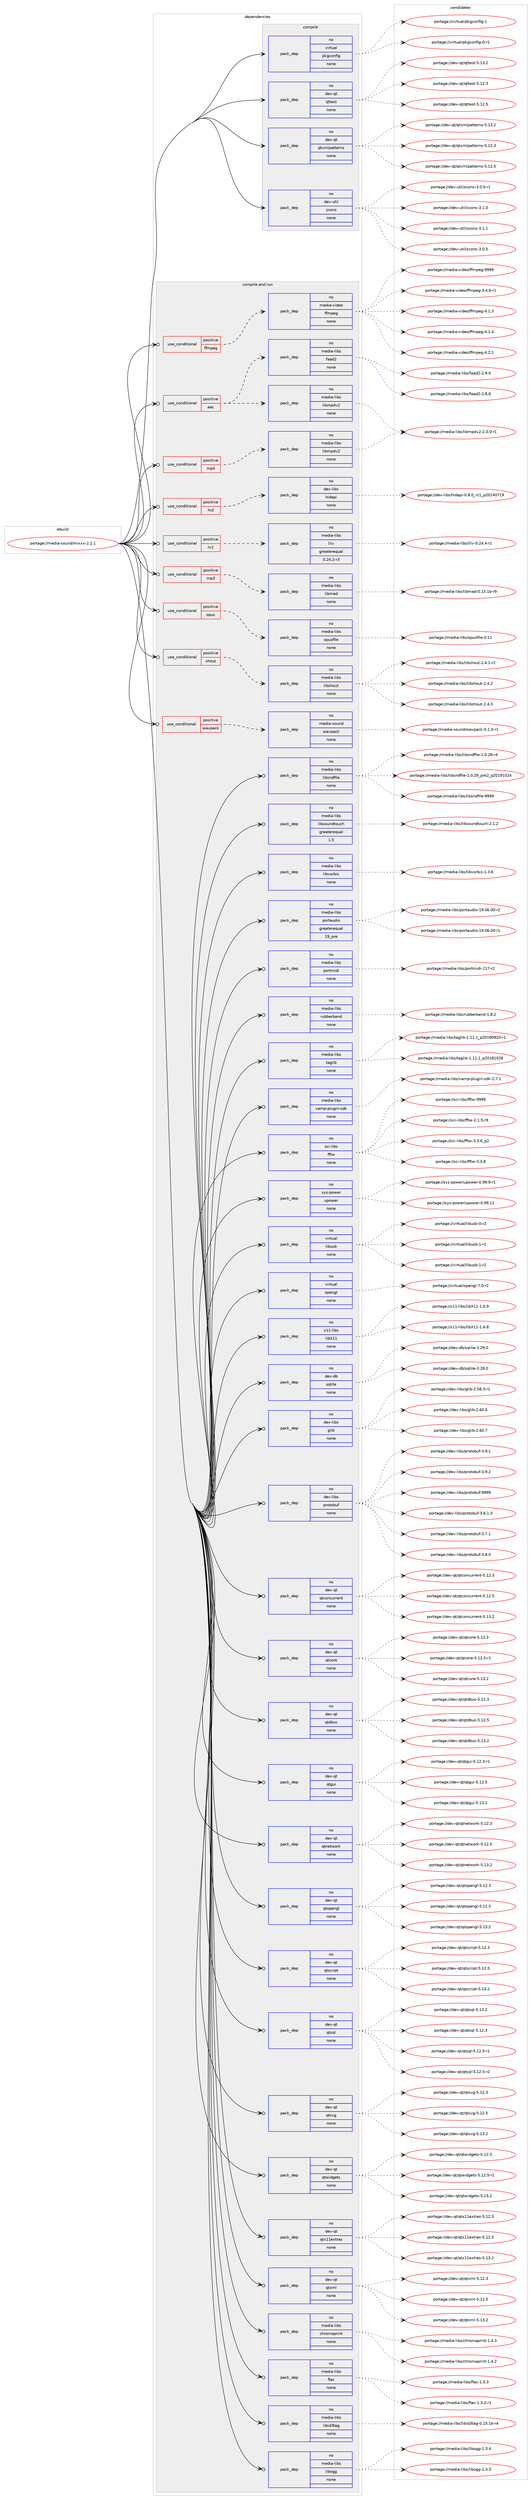 digraph prolog {

# *************
# Graph options
# *************

newrank=true;
concentrate=true;
compound=true;
graph [rankdir=LR,fontname=Helvetica,fontsize=10,ranksep=1.5];#, ranksep=2.5, nodesep=0.2];
edge  [arrowhead=vee];
node  [fontname=Helvetica,fontsize=10];

# **********
# The ebuild
# **********

subgraph cluster_leftcol {
color=gray;
rank=same;
label=<<i>ebuild</i>>;
id [label="portage://media-sound/mixxx-2.2.1", color=red, width=4, href="../media-sound/mixxx-2.2.1.svg"];
}

# ****************
# The dependencies
# ****************

subgraph cluster_midcol {
color=gray;
label=<<i>dependencies</i>>;
subgraph cluster_compile {
fillcolor="#eeeeee";
style=filled;
label=<<i>compile</i>>;
subgraph pack245008 {
dependency333236 [label=<<TABLE BORDER="0" CELLBORDER="1" CELLSPACING="0" CELLPADDING="4" WIDTH="220"><TR><TD ROWSPAN="6" CELLPADDING="30">pack_dep</TD></TR><TR><TD WIDTH="110">no</TD></TR><TR><TD>dev-qt</TD></TR><TR><TD>qttest</TD></TR><TR><TD>none</TD></TR><TR><TD></TD></TR></TABLE>>, shape=none, color=blue];
}
id:e -> dependency333236:w [weight=20,style="solid",arrowhead="vee"];
subgraph pack245009 {
dependency333237 [label=<<TABLE BORDER="0" CELLBORDER="1" CELLSPACING="0" CELLPADDING="4" WIDTH="220"><TR><TD ROWSPAN="6" CELLPADDING="30">pack_dep</TD></TR><TR><TD WIDTH="110">no</TD></TR><TR><TD>dev-qt</TD></TR><TR><TD>qtxmlpatterns</TD></TR><TR><TD>none</TD></TR><TR><TD></TD></TR></TABLE>>, shape=none, color=blue];
}
id:e -> dependency333237:w [weight=20,style="solid",arrowhead="vee"];
subgraph pack245010 {
dependency333238 [label=<<TABLE BORDER="0" CELLBORDER="1" CELLSPACING="0" CELLPADDING="4" WIDTH="220"><TR><TD ROWSPAN="6" CELLPADDING="30">pack_dep</TD></TR><TR><TD WIDTH="110">no</TD></TR><TR><TD>dev-util</TD></TR><TR><TD>scons</TD></TR><TR><TD>none</TD></TR><TR><TD></TD></TR></TABLE>>, shape=none, color=blue];
}
id:e -> dependency333238:w [weight=20,style="solid",arrowhead="vee"];
subgraph pack245011 {
dependency333239 [label=<<TABLE BORDER="0" CELLBORDER="1" CELLSPACING="0" CELLPADDING="4" WIDTH="220"><TR><TD ROWSPAN="6" CELLPADDING="30">pack_dep</TD></TR><TR><TD WIDTH="110">no</TD></TR><TR><TD>virtual</TD></TR><TR><TD>pkgconfig</TD></TR><TR><TD>none</TD></TR><TR><TD></TD></TR></TABLE>>, shape=none, color=blue];
}
id:e -> dependency333239:w [weight=20,style="solid",arrowhead="vee"];
}
subgraph cluster_compileandrun {
fillcolor="#eeeeee";
style=filled;
label=<<i>compile and run</i>>;
subgraph cond82753 {
dependency333240 [label=<<TABLE BORDER="0" CELLBORDER="1" CELLSPACING="0" CELLPADDING="4"><TR><TD ROWSPAN="3" CELLPADDING="10">use_conditional</TD></TR><TR><TD>positive</TD></TR><TR><TD>aac</TD></TR></TABLE>>, shape=none, color=red];
subgraph pack245012 {
dependency333241 [label=<<TABLE BORDER="0" CELLBORDER="1" CELLSPACING="0" CELLPADDING="4" WIDTH="220"><TR><TD ROWSPAN="6" CELLPADDING="30">pack_dep</TD></TR><TR><TD WIDTH="110">no</TD></TR><TR><TD>media-libs</TD></TR><TR><TD>faad2</TD></TR><TR><TD>none</TD></TR><TR><TD></TD></TR></TABLE>>, shape=none, color=blue];
}
dependency333240:e -> dependency333241:w [weight=20,style="dashed",arrowhead="vee"];
subgraph pack245013 {
dependency333242 [label=<<TABLE BORDER="0" CELLBORDER="1" CELLSPACING="0" CELLPADDING="4" WIDTH="220"><TR><TD ROWSPAN="6" CELLPADDING="30">pack_dep</TD></TR><TR><TD WIDTH="110">no</TD></TR><TR><TD>media-libs</TD></TR><TR><TD>libmp4v2</TD></TR><TR><TD>none</TD></TR><TR><TD></TD></TR></TABLE>>, shape=none, color=blue];
}
dependency333240:e -> dependency333242:w [weight=20,style="dashed",arrowhead="vee"];
}
id:e -> dependency333240:w [weight=20,style="solid",arrowhead="odotvee"];
subgraph cond82754 {
dependency333243 [label=<<TABLE BORDER="0" CELLBORDER="1" CELLSPACING="0" CELLPADDING="4"><TR><TD ROWSPAN="3" CELLPADDING="10">use_conditional</TD></TR><TR><TD>positive</TD></TR><TR><TD>ffmpeg</TD></TR></TABLE>>, shape=none, color=red];
subgraph pack245014 {
dependency333244 [label=<<TABLE BORDER="0" CELLBORDER="1" CELLSPACING="0" CELLPADDING="4" WIDTH="220"><TR><TD ROWSPAN="6" CELLPADDING="30">pack_dep</TD></TR><TR><TD WIDTH="110">no</TD></TR><TR><TD>media-video</TD></TR><TR><TD>ffmpeg</TD></TR><TR><TD>none</TD></TR><TR><TD></TD></TR></TABLE>>, shape=none, color=blue];
}
dependency333243:e -> dependency333244:w [weight=20,style="dashed",arrowhead="vee"];
}
id:e -> dependency333243:w [weight=20,style="solid",arrowhead="odotvee"];
subgraph cond82755 {
dependency333245 [label=<<TABLE BORDER="0" CELLBORDER="1" CELLSPACING="0" CELLPADDING="4"><TR><TD ROWSPAN="3" CELLPADDING="10">use_conditional</TD></TR><TR><TD>positive</TD></TR><TR><TD>hid</TD></TR></TABLE>>, shape=none, color=red];
subgraph pack245015 {
dependency333246 [label=<<TABLE BORDER="0" CELLBORDER="1" CELLSPACING="0" CELLPADDING="4" WIDTH="220"><TR><TD ROWSPAN="6" CELLPADDING="30">pack_dep</TD></TR><TR><TD WIDTH="110">no</TD></TR><TR><TD>dev-libs</TD></TR><TR><TD>hidapi</TD></TR><TR><TD>none</TD></TR><TR><TD></TD></TR></TABLE>>, shape=none, color=blue];
}
dependency333245:e -> dependency333246:w [weight=20,style="dashed",arrowhead="vee"];
}
id:e -> dependency333245:w [weight=20,style="solid",arrowhead="odotvee"];
subgraph cond82756 {
dependency333247 [label=<<TABLE BORDER="0" CELLBORDER="1" CELLSPACING="0" CELLPADDING="4"><TR><TD ROWSPAN="3" CELLPADDING="10">use_conditional</TD></TR><TR><TD>positive</TD></TR><TR><TD>lv2</TD></TR></TABLE>>, shape=none, color=red];
subgraph pack245016 {
dependency333248 [label=<<TABLE BORDER="0" CELLBORDER="1" CELLSPACING="0" CELLPADDING="4" WIDTH="220"><TR><TD ROWSPAN="6" CELLPADDING="30">pack_dep</TD></TR><TR><TD WIDTH="110">no</TD></TR><TR><TD>media-libs</TD></TR><TR><TD>lilv</TD></TR><TR><TD>greaterequal</TD></TR><TR><TD>0.24.2-r3</TD></TR></TABLE>>, shape=none, color=blue];
}
dependency333247:e -> dependency333248:w [weight=20,style="dashed",arrowhead="vee"];
}
id:e -> dependency333247:w [weight=20,style="solid",arrowhead="odotvee"];
subgraph cond82757 {
dependency333249 [label=<<TABLE BORDER="0" CELLBORDER="1" CELLSPACING="0" CELLPADDING="4"><TR><TD ROWSPAN="3" CELLPADDING="10">use_conditional</TD></TR><TR><TD>positive</TD></TR><TR><TD>mp3</TD></TR></TABLE>>, shape=none, color=red];
subgraph pack245017 {
dependency333250 [label=<<TABLE BORDER="0" CELLBORDER="1" CELLSPACING="0" CELLPADDING="4" WIDTH="220"><TR><TD ROWSPAN="6" CELLPADDING="30">pack_dep</TD></TR><TR><TD WIDTH="110">no</TD></TR><TR><TD>media-libs</TD></TR><TR><TD>libmad</TD></TR><TR><TD>none</TD></TR><TR><TD></TD></TR></TABLE>>, shape=none, color=blue];
}
dependency333249:e -> dependency333250:w [weight=20,style="dashed",arrowhead="vee"];
}
id:e -> dependency333249:w [weight=20,style="solid",arrowhead="odotvee"];
subgraph cond82758 {
dependency333251 [label=<<TABLE BORDER="0" CELLBORDER="1" CELLSPACING="0" CELLPADDING="4"><TR><TD ROWSPAN="3" CELLPADDING="10">use_conditional</TD></TR><TR><TD>positive</TD></TR><TR><TD>mp4</TD></TR></TABLE>>, shape=none, color=red];
subgraph pack245018 {
dependency333252 [label=<<TABLE BORDER="0" CELLBORDER="1" CELLSPACING="0" CELLPADDING="4" WIDTH="220"><TR><TD ROWSPAN="6" CELLPADDING="30">pack_dep</TD></TR><TR><TD WIDTH="110">no</TD></TR><TR><TD>media-libs</TD></TR><TR><TD>libmp4v2</TD></TR><TR><TD>none</TD></TR><TR><TD></TD></TR></TABLE>>, shape=none, color=blue];
}
dependency333251:e -> dependency333252:w [weight=20,style="dashed",arrowhead="vee"];
}
id:e -> dependency333251:w [weight=20,style="solid",arrowhead="odotvee"];
subgraph cond82759 {
dependency333253 [label=<<TABLE BORDER="0" CELLBORDER="1" CELLSPACING="0" CELLPADDING="4"><TR><TD ROWSPAN="3" CELLPADDING="10">use_conditional</TD></TR><TR><TD>positive</TD></TR><TR><TD>opus</TD></TR></TABLE>>, shape=none, color=red];
subgraph pack245019 {
dependency333254 [label=<<TABLE BORDER="0" CELLBORDER="1" CELLSPACING="0" CELLPADDING="4" WIDTH="220"><TR><TD ROWSPAN="6" CELLPADDING="30">pack_dep</TD></TR><TR><TD WIDTH="110">no</TD></TR><TR><TD>media-libs</TD></TR><TR><TD>opusfile</TD></TR><TR><TD>none</TD></TR><TR><TD></TD></TR></TABLE>>, shape=none, color=blue];
}
dependency333253:e -> dependency333254:w [weight=20,style="dashed",arrowhead="vee"];
}
id:e -> dependency333253:w [weight=20,style="solid",arrowhead="odotvee"];
subgraph cond82760 {
dependency333255 [label=<<TABLE BORDER="0" CELLBORDER="1" CELLSPACING="0" CELLPADDING="4"><TR><TD ROWSPAN="3" CELLPADDING="10">use_conditional</TD></TR><TR><TD>positive</TD></TR><TR><TD>shout</TD></TR></TABLE>>, shape=none, color=red];
subgraph pack245020 {
dependency333256 [label=<<TABLE BORDER="0" CELLBORDER="1" CELLSPACING="0" CELLPADDING="4" WIDTH="220"><TR><TD ROWSPAN="6" CELLPADDING="30">pack_dep</TD></TR><TR><TD WIDTH="110">no</TD></TR><TR><TD>media-libs</TD></TR><TR><TD>libshout</TD></TR><TR><TD>none</TD></TR><TR><TD></TD></TR></TABLE>>, shape=none, color=blue];
}
dependency333255:e -> dependency333256:w [weight=20,style="dashed",arrowhead="vee"];
}
id:e -> dependency333255:w [weight=20,style="solid",arrowhead="odotvee"];
subgraph cond82761 {
dependency333257 [label=<<TABLE BORDER="0" CELLBORDER="1" CELLSPACING="0" CELLPADDING="4"><TR><TD ROWSPAN="3" CELLPADDING="10">use_conditional</TD></TR><TR><TD>positive</TD></TR><TR><TD>wavpack</TD></TR></TABLE>>, shape=none, color=red];
subgraph pack245021 {
dependency333258 [label=<<TABLE BORDER="0" CELLBORDER="1" CELLSPACING="0" CELLPADDING="4" WIDTH="220"><TR><TD ROWSPAN="6" CELLPADDING="30">pack_dep</TD></TR><TR><TD WIDTH="110">no</TD></TR><TR><TD>media-sound</TD></TR><TR><TD>wavpack</TD></TR><TR><TD>none</TD></TR><TR><TD></TD></TR></TABLE>>, shape=none, color=blue];
}
dependency333257:e -> dependency333258:w [weight=20,style="dashed",arrowhead="vee"];
}
id:e -> dependency333257:w [weight=20,style="solid",arrowhead="odotvee"];
subgraph pack245022 {
dependency333259 [label=<<TABLE BORDER="0" CELLBORDER="1" CELLSPACING="0" CELLPADDING="4" WIDTH="220"><TR><TD ROWSPAN="6" CELLPADDING="30">pack_dep</TD></TR><TR><TD WIDTH="110">no</TD></TR><TR><TD>dev-db</TD></TR><TR><TD>sqlite</TD></TR><TR><TD>none</TD></TR><TR><TD></TD></TR></TABLE>>, shape=none, color=blue];
}
id:e -> dependency333259:w [weight=20,style="solid",arrowhead="odotvee"];
subgraph pack245023 {
dependency333260 [label=<<TABLE BORDER="0" CELLBORDER="1" CELLSPACING="0" CELLPADDING="4" WIDTH="220"><TR><TD ROWSPAN="6" CELLPADDING="30">pack_dep</TD></TR><TR><TD WIDTH="110">no</TD></TR><TR><TD>dev-libs</TD></TR><TR><TD>glib</TD></TR><TR><TD>none</TD></TR><TR><TD></TD></TR></TABLE>>, shape=none, color=blue];
}
id:e -> dependency333260:w [weight=20,style="solid",arrowhead="odotvee"];
subgraph pack245024 {
dependency333261 [label=<<TABLE BORDER="0" CELLBORDER="1" CELLSPACING="0" CELLPADDING="4" WIDTH="220"><TR><TD ROWSPAN="6" CELLPADDING="30">pack_dep</TD></TR><TR><TD WIDTH="110">no</TD></TR><TR><TD>dev-libs</TD></TR><TR><TD>protobuf</TD></TR><TR><TD>none</TD></TR><TR><TD></TD></TR></TABLE>>, shape=none, color=blue];
}
id:e -> dependency333261:w [weight=20,style="solid",arrowhead="odotvee"];
subgraph pack245025 {
dependency333262 [label=<<TABLE BORDER="0" CELLBORDER="1" CELLSPACING="0" CELLPADDING="4" WIDTH="220"><TR><TD ROWSPAN="6" CELLPADDING="30">pack_dep</TD></TR><TR><TD WIDTH="110">no</TD></TR><TR><TD>dev-qt</TD></TR><TR><TD>qtconcurrent</TD></TR><TR><TD>none</TD></TR><TR><TD></TD></TR></TABLE>>, shape=none, color=blue];
}
id:e -> dependency333262:w [weight=20,style="solid",arrowhead="odotvee"];
subgraph pack245026 {
dependency333263 [label=<<TABLE BORDER="0" CELLBORDER="1" CELLSPACING="0" CELLPADDING="4" WIDTH="220"><TR><TD ROWSPAN="6" CELLPADDING="30">pack_dep</TD></TR><TR><TD WIDTH="110">no</TD></TR><TR><TD>dev-qt</TD></TR><TR><TD>qtcore</TD></TR><TR><TD>none</TD></TR><TR><TD></TD></TR></TABLE>>, shape=none, color=blue];
}
id:e -> dependency333263:w [weight=20,style="solid",arrowhead="odotvee"];
subgraph pack245027 {
dependency333264 [label=<<TABLE BORDER="0" CELLBORDER="1" CELLSPACING="0" CELLPADDING="4" WIDTH="220"><TR><TD ROWSPAN="6" CELLPADDING="30">pack_dep</TD></TR><TR><TD WIDTH="110">no</TD></TR><TR><TD>dev-qt</TD></TR><TR><TD>qtdbus</TD></TR><TR><TD>none</TD></TR><TR><TD></TD></TR></TABLE>>, shape=none, color=blue];
}
id:e -> dependency333264:w [weight=20,style="solid",arrowhead="odotvee"];
subgraph pack245028 {
dependency333265 [label=<<TABLE BORDER="0" CELLBORDER="1" CELLSPACING="0" CELLPADDING="4" WIDTH="220"><TR><TD ROWSPAN="6" CELLPADDING="30">pack_dep</TD></TR><TR><TD WIDTH="110">no</TD></TR><TR><TD>dev-qt</TD></TR><TR><TD>qtgui</TD></TR><TR><TD>none</TD></TR><TR><TD></TD></TR></TABLE>>, shape=none, color=blue];
}
id:e -> dependency333265:w [weight=20,style="solid",arrowhead="odotvee"];
subgraph pack245029 {
dependency333266 [label=<<TABLE BORDER="0" CELLBORDER="1" CELLSPACING="0" CELLPADDING="4" WIDTH="220"><TR><TD ROWSPAN="6" CELLPADDING="30">pack_dep</TD></TR><TR><TD WIDTH="110">no</TD></TR><TR><TD>dev-qt</TD></TR><TR><TD>qtnetwork</TD></TR><TR><TD>none</TD></TR><TR><TD></TD></TR></TABLE>>, shape=none, color=blue];
}
id:e -> dependency333266:w [weight=20,style="solid",arrowhead="odotvee"];
subgraph pack245030 {
dependency333267 [label=<<TABLE BORDER="0" CELLBORDER="1" CELLSPACING="0" CELLPADDING="4" WIDTH="220"><TR><TD ROWSPAN="6" CELLPADDING="30">pack_dep</TD></TR><TR><TD WIDTH="110">no</TD></TR><TR><TD>dev-qt</TD></TR><TR><TD>qtopengl</TD></TR><TR><TD>none</TD></TR><TR><TD></TD></TR></TABLE>>, shape=none, color=blue];
}
id:e -> dependency333267:w [weight=20,style="solid",arrowhead="odotvee"];
subgraph pack245031 {
dependency333268 [label=<<TABLE BORDER="0" CELLBORDER="1" CELLSPACING="0" CELLPADDING="4" WIDTH="220"><TR><TD ROWSPAN="6" CELLPADDING="30">pack_dep</TD></TR><TR><TD WIDTH="110">no</TD></TR><TR><TD>dev-qt</TD></TR><TR><TD>qtscript</TD></TR><TR><TD>none</TD></TR><TR><TD></TD></TR></TABLE>>, shape=none, color=blue];
}
id:e -> dependency333268:w [weight=20,style="solid",arrowhead="odotvee"];
subgraph pack245032 {
dependency333269 [label=<<TABLE BORDER="0" CELLBORDER="1" CELLSPACING="0" CELLPADDING="4" WIDTH="220"><TR><TD ROWSPAN="6" CELLPADDING="30">pack_dep</TD></TR><TR><TD WIDTH="110">no</TD></TR><TR><TD>dev-qt</TD></TR><TR><TD>qtsql</TD></TR><TR><TD>none</TD></TR><TR><TD></TD></TR></TABLE>>, shape=none, color=blue];
}
id:e -> dependency333269:w [weight=20,style="solid",arrowhead="odotvee"];
subgraph pack245033 {
dependency333270 [label=<<TABLE BORDER="0" CELLBORDER="1" CELLSPACING="0" CELLPADDING="4" WIDTH="220"><TR><TD ROWSPAN="6" CELLPADDING="30">pack_dep</TD></TR><TR><TD WIDTH="110">no</TD></TR><TR><TD>dev-qt</TD></TR><TR><TD>qtsvg</TD></TR><TR><TD>none</TD></TR><TR><TD></TD></TR></TABLE>>, shape=none, color=blue];
}
id:e -> dependency333270:w [weight=20,style="solid",arrowhead="odotvee"];
subgraph pack245034 {
dependency333271 [label=<<TABLE BORDER="0" CELLBORDER="1" CELLSPACING="0" CELLPADDING="4" WIDTH="220"><TR><TD ROWSPAN="6" CELLPADDING="30">pack_dep</TD></TR><TR><TD WIDTH="110">no</TD></TR><TR><TD>dev-qt</TD></TR><TR><TD>qtwidgets</TD></TR><TR><TD>none</TD></TR><TR><TD></TD></TR></TABLE>>, shape=none, color=blue];
}
id:e -> dependency333271:w [weight=20,style="solid",arrowhead="odotvee"];
subgraph pack245035 {
dependency333272 [label=<<TABLE BORDER="0" CELLBORDER="1" CELLSPACING="0" CELLPADDING="4" WIDTH="220"><TR><TD ROWSPAN="6" CELLPADDING="30">pack_dep</TD></TR><TR><TD WIDTH="110">no</TD></TR><TR><TD>dev-qt</TD></TR><TR><TD>qtx11extras</TD></TR><TR><TD>none</TD></TR><TR><TD></TD></TR></TABLE>>, shape=none, color=blue];
}
id:e -> dependency333272:w [weight=20,style="solid",arrowhead="odotvee"];
subgraph pack245036 {
dependency333273 [label=<<TABLE BORDER="0" CELLBORDER="1" CELLSPACING="0" CELLPADDING="4" WIDTH="220"><TR><TD ROWSPAN="6" CELLPADDING="30">pack_dep</TD></TR><TR><TD WIDTH="110">no</TD></TR><TR><TD>dev-qt</TD></TR><TR><TD>qtxml</TD></TR><TR><TD>none</TD></TR><TR><TD></TD></TR></TABLE>>, shape=none, color=blue];
}
id:e -> dependency333273:w [weight=20,style="solid",arrowhead="odotvee"];
subgraph pack245037 {
dependency333274 [label=<<TABLE BORDER="0" CELLBORDER="1" CELLSPACING="0" CELLPADDING="4" WIDTH="220"><TR><TD ROWSPAN="6" CELLPADDING="30">pack_dep</TD></TR><TR><TD WIDTH="110">no</TD></TR><TR><TD>media-libs</TD></TR><TR><TD>chromaprint</TD></TR><TR><TD>none</TD></TR><TR><TD></TD></TR></TABLE>>, shape=none, color=blue];
}
id:e -> dependency333274:w [weight=20,style="solid",arrowhead="odotvee"];
subgraph pack245038 {
dependency333275 [label=<<TABLE BORDER="0" CELLBORDER="1" CELLSPACING="0" CELLPADDING="4" WIDTH="220"><TR><TD ROWSPAN="6" CELLPADDING="30">pack_dep</TD></TR><TR><TD WIDTH="110">no</TD></TR><TR><TD>media-libs</TD></TR><TR><TD>flac</TD></TR><TR><TD>none</TD></TR><TR><TD></TD></TR></TABLE>>, shape=none, color=blue];
}
id:e -> dependency333275:w [weight=20,style="solid",arrowhead="odotvee"];
subgraph pack245039 {
dependency333276 [label=<<TABLE BORDER="0" CELLBORDER="1" CELLSPACING="0" CELLPADDING="4" WIDTH="220"><TR><TD ROWSPAN="6" CELLPADDING="30">pack_dep</TD></TR><TR><TD WIDTH="110">no</TD></TR><TR><TD>media-libs</TD></TR><TR><TD>libid3tag</TD></TR><TR><TD>none</TD></TR><TR><TD></TD></TR></TABLE>>, shape=none, color=blue];
}
id:e -> dependency333276:w [weight=20,style="solid",arrowhead="odotvee"];
subgraph pack245040 {
dependency333277 [label=<<TABLE BORDER="0" CELLBORDER="1" CELLSPACING="0" CELLPADDING="4" WIDTH="220"><TR><TD ROWSPAN="6" CELLPADDING="30">pack_dep</TD></TR><TR><TD WIDTH="110">no</TD></TR><TR><TD>media-libs</TD></TR><TR><TD>libogg</TD></TR><TR><TD>none</TD></TR><TR><TD></TD></TR></TABLE>>, shape=none, color=blue];
}
id:e -> dependency333277:w [weight=20,style="solid",arrowhead="odotvee"];
subgraph pack245041 {
dependency333278 [label=<<TABLE BORDER="0" CELLBORDER="1" CELLSPACING="0" CELLPADDING="4" WIDTH="220"><TR><TD ROWSPAN="6" CELLPADDING="30">pack_dep</TD></TR><TR><TD WIDTH="110">no</TD></TR><TR><TD>media-libs</TD></TR><TR><TD>libsndfile</TD></TR><TR><TD>none</TD></TR><TR><TD></TD></TR></TABLE>>, shape=none, color=blue];
}
id:e -> dependency333278:w [weight=20,style="solid",arrowhead="odotvee"];
subgraph pack245042 {
dependency333279 [label=<<TABLE BORDER="0" CELLBORDER="1" CELLSPACING="0" CELLPADDING="4" WIDTH="220"><TR><TD ROWSPAN="6" CELLPADDING="30">pack_dep</TD></TR><TR><TD WIDTH="110">no</TD></TR><TR><TD>media-libs</TD></TR><TR><TD>libsoundtouch</TD></TR><TR><TD>greaterequal</TD></TR><TR><TD>1.5</TD></TR></TABLE>>, shape=none, color=blue];
}
id:e -> dependency333279:w [weight=20,style="solid",arrowhead="odotvee"];
subgraph pack245043 {
dependency333280 [label=<<TABLE BORDER="0" CELLBORDER="1" CELLSPACING="0" CELLPADDING="4" WIDTH="220"><TR><TD ROWSPAN="6" CELLPADDING="30">pack_dep</TD></TR><TR><TD WIDTH="110">no</TD></TR><TR><TD>media-libs</TD></TR><TR><TD>libvorbis</TD></TR><TR><TD>none</TD></TR><TR><TD></TD></TR></TABLE>>, shape=none, color=blue];
}
id:e -> dependency333280:w [weight=20,style="solid",arrowhead="odotvee"];
subgraph pack245044 {
dependency333281 [label=<<TABLE BORDER="0" CELLBORDER="1" CELLSPACING="0" CELLPADDING="4" WIDTH="220"><TR><TD ROWSPAN="6" CELLPADDING="30">pack_dep</TD></TR><TR><TD WIDTH="110">no</TD></TR><TR><TD>media-libs</TD></TR><TR><TD>portaudio</TD></TR><TR><TD>greaterequal</TD></TR><TR><TD>19_pre</TD></TR></TABLE>>, shape=none, color=blue];
}
id:e -> dependency333281:w [weight=20,style="solid",arrowhead="odotvee"];
subgraph pack245045 {
dependency333282 [label=<<TABLE BORDER="0" CELLBORDER="1" CELLSPACING="0" CELLPADDING="4" WIDTH="220"><TR><TD ROWSPAN="6" CELLPADDING="30">pack_dep</TD></TR><TR><TD WIDTH="110">no</TD></TR><TR><TD>media-libs</TD></TR><TR><TD>portmidi</TD></TR><TR><TD>none</TD></TR><TR><TD></TD></TR></TABLE>>, shape=none, color=blue];
}
id:e -> dependency333282:w [weight=20,style="solid",arrowhead="odotvee"];
subgraph pack245046 {
dependency333283 [label=<<TABLE BORDER="0" CELLBORDER="1" CELLSPACING="0" CELLPADDING="4" WIDTH="220"><TR><TD ROWSPAN="6" CELLPADDING="30">pack_dep</TD></TR><TR><TD WIDTH="110">no</TD></TR><TR><TD>media-libs</TD></TR><TR><TD>rubberband</TD></TR><TR><TD>none</TD></TR><TR><TD></TD></TR></TABLE>>, shape=none, color=blue];
}
id:e -> dependency333283:w [weight=20,style="solid",arrowhead="odotvee"];
subgraph pack245047 {
dependency333284 [label=<<TABLE BORDER="0" CELLBORDER="1" CELLSPACING="0" CELLPADDING="4" WIDTH="220"><TR><TD ROWSPAN="6" CELLPADDING="30">pack_dep</TD></TR><TR><TD WIDTH="110">no</TD></TR><TR><TD>media-libs</TD></TR><TR><TD>taglib</TD></TR><TR><TD>none</TD></TR><TR><TD></TD></TR></TABLE>>, shape=none, color=blue];
}
id:e -> dependency333284:w [weight=20,style="solid",arrowhead="odotvee"];
subgraph pack245048 {
dependency333285 [label=<<TABLE BORDER="0" CELLBORDER="1" CELLSPACING="0" CELLPADDING="4" WIDTH="220"><TR><TD ROWSPAN="6" CELLPADDING="30">pack_dep</TD></TR><TR><TD WIDTH="110">no</TD></TR><TR><TD>media-libs</TD></TR><TR><TD>vamp-plugin-sdk</TD></TR><TR><TD>none</TD></TR><TR><TD></TD></TR></TABLE>>, shape=none, color=blue];
}
id:e -> dependency333285:w [weight=20,style="solid",arrowhead="odotvee"];
subgraph pack245049 {
dependency333286 [label=<<TABLE BORDER="0" CELLBORDER="1" CELLSPACING="0" CELLPADDING="4" WIDTH="220"><TR><TD ROWSPAN="6" CELLPADDING="30">pack_dep</TD></TR><TR><TD WIDTH="110">no</TD></TR><TR><TD>sci-libs</TD></TR><TR><TD>fftw</TD></TR><TR><TD>none</TD></TR><TR><TD></TD></TR></TABLE>>, shape=none, color=blue];
}
id:e -> dependency333286:w [weight=20,style="solid",arrowhead="odotvee"];
subgraph pack245050 {
dependency333287 [label=<<TABLE BORDER="0" CELLBORDER="1" CELLSPACING="0" CELLPADDING="4" WIDTH="220"><TR><TD ROWSPAN="6" CELLPADDING="30">pack_dep</TD></TR><TR><TD WIDTH="110">no</TD></TR><TR><TD>sys-power</TD></TR><TR><TD>upower</TD></TR><TR><TD>none</TD></TR><TR><TD></TD></TR></TABLE>>, shape=none, color=blue];
}
id:e -> dependency333287:w [weight=20,style="solid",arrowhead="odotvee"];
subgraph pack245051 {
dependency333288 [label=<<TABLE BORDER="0" CELLBORDER="1" CELLSPACING="0" CELLPADDING="4" WIDTH="220"><TR><TD ROWSPAN="6" CELLPADDING="30">pack_dep</TD></TR><TR><TD WIDTH="110">no</TD></TR><TR><TD>virtual</TD></TR><TR><TD>libusb</TD></TR><TR><TD>none</TD></TR><TR><TD></TD></TR></TABLE>>, shape=none, color=blue];
}
id:e -> dependency333288:w [weight=20,style="solid",arrowhead="odotvee"];
subgraph pack245052 {
dependency333289 [label=<<TABLE BORDER="0" CELLBORDER="1" CELLSPACING="0" CELLPADDING="4" WIDTH="220"><TR><TD ROWSPAN="6" CELLPADDING="30">pack_dep</TD></TR><TR><TD WIDTH="110">no</TD></TR><TR><TD>virtual</TD></TR><TR><TD>opengl</TD></TR><TR><TD>none</TD></TR><TR><TD></TD></TR></TABLE>>, shape=none, color=blue];
}
id:e -> dependency333289:w [weight=20,style="solid",arrowhead="odotvee"];
subgraph pack245053 {
dependency333290 [label=<<TABLE BORDER="0" CELLBORDER="1" CELLSPACING="0" CELLPADDING="4" WIDTH="220"><TR><TD ROWSPAN="6" CELLPADDING="30">pack_dep</TD></TR><TR><TD WIDTH="110">no</TD></TR><TR><TD>x11-libs</TD></TR><TR><TD>libX11</TD></TR><TR><TD>none</TD></TR><TR><TD></TD></TR></TABLE>>, shape=none, color=blue];
}
id:e -> dependency333290:w [weight=20,style="solid",arrowhead="odotvee"];
}
subgraph cluster_run {
fillcolor="#eeeeee";
style=filled;
label=<<i>run</i>>;
}
}

# **************
# The candidates
# **************

subgraph cluster_choices {
rank=same;
color=gray;
label=<<i>candidates</i>>;

subgraph choice245008 {
color=black;
nodesep=1;
choiceportage100101118451131164711311611610111511645534649504651 [label="portage://dev-qt/qttest-5.12.3", color=red, width=4,href="../dev-qt/qttest-5.12.3.svg"];
choiceportage100101118451131164711311611610111511645534649504653 [label="portage://dev-qt/qttest-5.12.5", color=red, width=4,href="../dev-qt/qttest-5.12.5.svg"];
choiceportage100101118451131164711311611610111511645534649514650 [label="portage://dev-qt/qttest-5.13.2", color=red, width=4,href="../dev-qt/qttest-5.13.2.svg"];
dependency333236:e -> choiceportage100101118451131164711311611610111511645534649504651:w [style=dotted,weight="100"];
dependency333236:e -> choiceportage100101118451131164711311611610111511645534649504653:w [style=dotted,weight="100"];
dependency333236:e -> choiceportage100101118451131164711311611610111511645534649514650:w [style=dotted,weight="100"];
}
subgraph choice245009 {
color=black;
nodesep=1;
choiceportage10010111845113116471131161201091081129711611610111411011545534649504651 [label="portage://dev-qt/qtxmlpatterns-5.12.3", color=red, width=4,href="../dev-qt/qtxmlpatterns-5.12.3.svg"];
choiceportage10010111845113116471131161201091081129711611610111411011545534649504653 [label="portage://dev-qt/qtxmlpatterns-5.12.5", color=red, width=4,href="../dev-qt/qtxmlpatterns-5.12.5.svg"];
choiceportage10010111845113116471131161201091081129711611610111411011545534649514650 [label="portage://dev-qt/qtxmlpatterns-5.13.2", color=red, width=4,href="../dev-qt/qtxmlpatterns-5.13.2.svg"];
dependency333237:e -> choiceportage10010111845113116471131161201091081129711611610111411011545534649504651:w [style=dotted,weight="100"];
dependency333237:e -> choiceportage10010111845113116471131161201091081129711611610111411011545534649504653:w [style=dotted,weight="100"];
dependency333237:e -> choiceportage10010111845113116471131161201091081129711611610111411011545534649514650:w [style=dotted,weight="100"];
}
subgraph choice245010 {
color=black;
nodesep=1;
choiceportage100101118451171161051084711599111110115455146484653 [label="portage://dev-util/scons-3.0.5", color=red, width=4,href="../dev-util/scons-3.0.5.svg"];
choiceportage1001011184511711610510847115991111101154551464846534511449 [label="portage://dev-util/scons-3.0.5-r1", color=red, width=4,href="../dev-util/scons-3.0.5-r1.svg"];
choiceportage100101118451171161051084711599111110115455146494648 [label="portage://dev-util/scons-3.1.0", color=red, width=4,href="../dev-util/scons-3.1.0.svg"];
choiceportage100101118451171161051084711599111110115455146494649 [label="portage://dev-util/scons-3.1.1", color=red, width=4,href="../dev-util/scons-3.1.1.svg"];
dependency333238:e -> choiceportage100101118451171161051084711599111110115455146484653:w [style=dotted,weight="100"];
dependency333238:e -> choiceportage1001011184511711610510847115991111101154551464846534511449:w [style=dotted,weight="100"];
dependency333238:e -> choiceportage100101118451171161051084711599111110115455146494648:w [style=dotted,weight="100"];
dependency333238:e -> choiceportage100101118451171161051084711599111110115455146494649:w [style=dotted,weight="100"];
}
subgraph choice245011 {
color=black;
nodesep=1;
choiceportage11810511411611797108471121071039911111010210510345484511449 [label="portage://virtual/pkgconfig-0-r1", color=red, width=4,href="../virtual/pkgconfig-0-r1.svg"];
choiceportage1181051141161179710847112107103991111101021051034549 [label="portage://virtual/pkgconfig-1", color=red, width=4,href="../virtual/pkgconfig-1.svg"];
dependency333239:e -> choiceportage11810511411611797108471121071039911111010210510345484511449:w [style=dotted,weight="100"];
dependency333239:e -> choiceportage1181051141161179710847112107103991111101021051034549:w [style=dotted,weight="100"];
}
subgraph choice245012 {
color=black;
nodesep=1;
choiceportage10910110010597451081059811547102979710050455046564656 [label="portage://media-libs/faad2-2.8.8", color=red, width=4,href="../media-libs/faad2-2.8.8.svg"];
choiceportage10910110010597451081059811547102979710050455046574648 [label="portage://media-libs/faad2-2.9.0", color=red, width=4,href="../media-libs/faad2-2.9.0.svg"];
dependency333241:e -> choiceportage10910110010597451081059811547102979710050455046564656:w [style=dotted,weight="100"];
dependency333241:e -> choiceportage10910110010597451081059811547102979710050455046574648:w [style=dotted,weight="100"];
}
subgraph choice245013 {
color=black;
nodesep=1;
choiceportage109101100105974510810598115471081059810911252118504550464846484511449 [label="portage://media-libs/libmp4v2-2.0.0-r1", color=red, width=4,href="../media-libs/libmp4v2-2.0.0-r1.svg"];
dependency333242:e -> choiceportage109101100105974510810598115471081059810911252118504550464846484511449:w [style=dotted,weight="100"];
}
subgraph choice245014 {
color=black;
nodesep=1;
choiceportage1091011001059745118105100101111471021021091121011034551465246544511449 [label="portage://media-video/ffmpeg-3.4.6-r1", color=red, width=4,href="../media-video/ffmpeg-3.4.6-r1.svg"];
choiceportage109101100105974511810510010111147102102109112101103455246494651 [label="portage://media-video/ffmpeg-4.1.3", color=red, width=4,href="../media-video/ffmpeg-4.1.3.svg"];
choiceportage109101100105974511810510010111147102102109112101103455246494652 [label="portage://media-video/ffmpeg-4.1.4", color=red, width=4,href="../media-video/ffmpeg-4.1.4.svg"];
choiceportage109101100105974511810510010111147102102109112101103455246504649 [label="portage://media-video/ffmpeg-4.2.1", color=red, width=4,href="../media-video/ffmpeg-4.2.1.svg"];
choiceportage1091011001059745118105100101111471021021091121011034557575757 [label="portage://media-video/ffmpeg-9999", color=red, width=4,href="../media-video/ffmpeg-9999.svg"];
dependency333244:e -> choiceportage1091011001059745118105100101111471021021091121011034551465246544511449:w [style=dotted,weight="100"];
dependency333244:e -> choiceportage109101100105974511810510010111147102102109112101103455246494651:w [style=dotted,weight="100"];
dependency333244:e -> choiceportage109101100105974511810510010111147102102109112101103455246494652:w [style=dotted,weight="100"];
dependency333244:e -> choiceportage109101100105974511810510010111147102102109112101103455246504649:w [style=dotted,weight="100"];
dependency333244:e -> choiceportage1091011001059745118105100101111471021021091121011034557575757:w [style=dotted,weight="100"];
}
subgraph choice245015 {
color=black;
nodesep=1;
choiceportage10010111845108105981154710410510097112105454846564648951149949951125048495248554957 [label="portage://dev-libs/hidapi-0.8.0_rc1_p20140719", color=red, width=4,href="../dev-libs/hidapi-0.8.0_rc1_p20140719.svg"];
dependency333246:e -> choiceportage10010111845108105981154710410510097112105454846564648951149949951125048495248554957:w [style=dotted,weight="100"];
}
subgraph choice245016 {
color=black;
nodesep=1;
choiceportage10910110010597451081059811547108105108118454846505246524511449 [label="portage://media-libs/lilv-0.24.4-r1", color=red, width=4,href="../media-libs/lilv-0.24.4-r1.svg"];
dependency333248:e -> choiceportage10910110010597451081059811547108105108118454846505246524511449:w [style=dotted,weight="100"];
}
subgraph choice245017 {
color=black;
nodesep=1;
choiceportage10910110010597451081059811547108105981099710045484649534649984511457 [label="portage://media-libs/libmad-0.15.1b-r9", color=red, width=4,href="../media-libs/libmad-0.15.1b-r9.svg"];
dependency333250:e -> choiceportage10910110010597451081059811547108105981099710045484649534649984511457:w [style=dotted,weight="100"];
}
subgraph choice245018 {
color=black;
nodesep=1;
choiceportage109101100105974510810598115471081059810911252118504550464846484511449 [label="portage://media-libs/libmp4v2-2.0.0-r1", color=red, width=4,href="../media-libs/libmp4v2-2.0.0-r1.svg"];
dependency333252:e -> choiceportage109101100105974510810598115471081059810911252118504550464846484511449:w [style=dotted,weight="100"];
}
subgraph choice245019 {
color=black;
nodesep=1;
choiceportage109101100105974510810598115471111121171151021051081014548464949 [label="portage://media-libs/opusfile-0.11", color=red, width=4,href="../media-libs/opusfile-0.11.svg"];
dependency333254:e -> choiceportage109101100105974510810598115471111121171151021051081014548464949:w [style=dotted,weight="100"];
}
subgraph choice245020 {
color=black;
nodesep=1;
choiceportage10910110010597451081059811547108105981151041111171164550465246494511450 [label="portage://media-libs/libshout-2.4.1-r2", color=red, width=4,href="../media-libs/libshout-2.4.1-r2.svg"];
choiceportage1091011001059745108105981154710810598115104111117116455046524650 [label="portage://media-libs/libshout-2.4.2", color=red, width=4,href="../media-libs/libshout-2.4.2.svg"];
choiceportage1091011001059745108105981154710810598115104111117116455046524651 [label="portage://media-libs/libshout-2.4.3", color=red, width=4,href="../media-libs/libshout-2.4.3.svg"];
dependency333256:e -> choiceportage10910110010597451081059811547108105981151041111171164550465246494511450:w [style=dotted,weight="100"];
dependency333256:e -> choiceportage1091011001059745108105981154710810598115104111117116455046524650:w [style=dotted,weight="100"];
dependency333256:e -> choiceportage1091011001059745108105981154710810598115104111117116455046524651:w [style=dotted,weight="100"];
}
subgraph choice245021 {
color=black;
nodesep=1;
choiceportage1091011001059745115111117110100471199711811297991074553464946484511449 [label="portage://media-sound/wavpack-5.1.0-r1", color=red, width=4,href="../media-sound/wavpack-5.1.0-r1.svg"];
dependency333258:e -> choiceportage1091011001059745115111117110100471199711811297991074553464946484511449:w [style=dotted,weight="100"];
}
subgraph choice245022 {
color=black;
nodesep=1;
choiceportage10010111845100984711511310810511610145514650564648 [label="portage://dev-db/sqlite-3.28.0", color=red, width=4,href="../dev-db/sqlite-3.28.0.svg"];
choiceportage10010111845100984711511310810511610145514650574648 [label="portage://dev-db/sqlite-3.29.0", color=red, width=4,href="../dev-db/sqlite-3.29.0.svg"];
dependency333259:e -> choiceportage10010111845100984711511310810511610145514650564648:w [style=dotted,weight="100"];
dependency333259:e -> choiceportage10010111845100984711511310810511610145514650574648:w [style=dotted,weight="100"];
}
subgraph choice245023 {
color=black;
nodesep=1;
choiceportage10010111845108105981154710310810598455046535646514511449 [label="portage://dev-libs/glib-2.58.3-r1", color=red, width=4,href="../dev-libs/glib-2.58.3-r1.svg"];
choiceportage1001011184510810598115471031081059845504654484654 [label="portage://dev-libs/glib-2.60.6", color=red, width=4,href="../dev-libs/glib-2.60.6.svg"];
choiceportage1001011184510810598115471031081059845504654484655 [label="portage://dev-libs/glib-2.60.7", color=red, width=4,href="../dev-libs/glib-2.60.7.svg"];
dependency333260:e -> choiceportage10010111845108105981154710310810598455046535646514511449:w [style=dotted,weight="100"];
dependency333260:e -> choiceportage1001011184510810598115471031081059845504654484654:w [style=dotted,weight="100"];
dependency333260:e -> choiceportage1001011184510810598115471031081059845504654484655:w [style=dotted,weight="100"];
}
subgraph choice245024 {
color=black;
nodesep=1;
choiceportage100101118451081059811547112114111116111981171024551465446494651 [label="portage://dev-libs/protobuf-3.6.1.3", color=red, width=4,href="../dev-libs/protobuf-3.6.1.3.svg"];
choiceportage10010111845108105981154711211411111611198117102455146554649 [label="portage://dev-libs/protobuf-3.7.1", color=red, width=4,href="../dev-libs/protobuf-3.7.1.svg"];
choiceportage10010111845108105981154711211411111611198117102455146564648 [label="portage://dev-libs/protobuf-3.8.0", color=red, width=4,href="../dev-libs/protobuf-3.8.0.svg"];
choiceportage10010111845108105981154711211411111611198117102455146574649 [label="portage://dev-libs/protobuf-3.9.1", color=red, width=4,href="../dev-libs/protobuf-3.9.1.svg"];
choiceportage10010111845108105981154711211411111611198117102455146574650 [label="portage://dev-libs/protobuf-3.9.2", color=red, width=4,href="../dev-libs/protobuf-3.9.2.svg"];
choiceportage100101118451081059811547112114111116111981171024557575757 [label="portage://dev-libs/protobuf-9999", color=red, width=4,href="../dev-libs/protobuf-9999.svg"];
dependency333261:e -> choiceportage100101118451081059811547112114111116111981171024551465446494651:w [style=dotted,weight="100"];
dependency333261:e -> choiceportage10010111845108105981154711211411111611198117102455146554649:w [style=dotted,weight="100"];
dependency333261:e -> choiceportage10010111845108105981154711211411111611198117102455146564648:w [style=dotted,weight="100"];
dependency333261:e -> choiceportage10010111845108105981154711211411111611198117102455146574649:w [style=dotted,weight="100"];
dependency333261:e -> choiceportage10010111845108105981154711211411111611198117102455146574650:w [style=dotted,weight="100"];
dependency333261:e -> choiceportage100101118451081059811547112114111116111981171024557575757:w [style=dotted,weight="100"];
}
subgraph choice245025 {
color=black;
nodesep=1;
choiceportage1001011184511311647113116991111109911711411410111011645534649504651 [label="portage://dev-qt/qtconcurrent-5.12.3", color=red, width=4,href="../dev-qt/qtconcurrent-5.12.3.svg"];
choiceportage1001011184511311647113116991111109911711411410111011645534649504653 [label="portage://dev-qt/qtconcurrent-5.12.5", color=red, width=4,href="../dev-qt/qtconcurrent-5.12.5.svg"];
choiceportage1001011184511311647113116991111109911711411410111011645534649514650 [label="portage://dev-qt/qtconcurrent-5.13.2", color=red, width=4,href="../dev-qt/qtconcurrent-5.13.2.svg"];
dependency333262:e -> choiceportage1001011184511311647113116991111109911711411410111011645534649504651:w [style=dotted,weight="100"];
dependency333262:e -> choiceportage1001011184511311647113116991111109911711411410111011645534649504653:w [style=dotted,weight="100"];
dependency333262:e -> choiceportage1001011184511311647113116991111109911711411410111011645534649514650:w [style=dotted,weight="100"];
}
subgraph choice245026 {
color=black;
nodesep=1;
choiceportage10010111845113116471131169911111410145534649504651 [label="portage://dev-qt/qtcore-5.12.3", color=red, width=4,href="../dev-qt/qtcore-5.12.3.svg"];
choiceportage100101118451131164711311699111114101455346495046534511449 [label="portage://dev-qt/qtcore-5.12.5-r1", color=red, width=4,href="../dev-qt/qtcore-5.12.5-r1.svg"];
choiceportage10010111845113116471131169911111410145534649514650 [label="portage://dev-qt/qtcore-5.13.2", color=red, width=4,href="../dev-qt/qtcore-5.13.2.svg"];
dependency333263:e -> choiceportage10010111845113116471131169911111410145534649504651:w [style=dotted,weight="100"];
dependency333263:e -> choiceportage100101118451131164711311699111114101455346495046534511449:w [style=dotted,weight="100"];
dependency333263:e -> choiceportage10010111845113116471131169911111410145534649514650:w [style=dotted,weight="100"];
}
subgraph choice245027 {
color=black;
nodesep=1;
choiceportage10010111845113116471131161009811711545534649504651 [label="portage://dev-qt/qtdbus-5.12.3", color=red, width=4,href="../dev-qt/qtdbus-5.12.3.svg"];
choiceportage10010111845113116471131161009811711545534649504653 [label="portage://dev-qt/qtdbus-5.12.5", color=red, width=4,href="../dev-qt/qtdbus-5.12.5.svg"];
choiceportage10010111845113116471131161009811711545534649514650 [label="portage://dev-qt/qtdbus-5.13.2", color=red, width=4,href="../dev-qt/qtdbus-5.13.2.svg"];
dependency333264:e -> choiceportage10010111845113116471131161009811711545534649504651:w [style=dotted,weight="100"];
dependency333264:e -> choiceportage10010111845113116471131161009811711545534649504653:w [style=dotted,weight="100"];
dependency333264:e -> choiceportage10010111845113116471131161009811711545534649514650:w [style=dotted,weight="100"];
}
subgraph choice245028 {
color=black;
nodesep=1;
choiceportage1001011184511311647113116103117105455346495046514511449 [label="portage://dev-qt/qtgui-5.12.3-r1", color=red, width=4,href="../dev-qt/qtgui-5.12.3-r1.svg"];
choiceportage100101118451131164711311610311710545534649504653 [label="portage://dev-qt/qtgui-5.12.5", color=red, width=4,href="../dev-qt/qtgui-5.12.5.svg"];
choiceportage100101118451131164711311610311710545534649514650 [label="portage://dev-qt/qtgui-5.13.2", color=red, width=4,href="../dev-qt/qtgui-5.13.2.svg"];
dependency333265:e -> choiceportage1001011184511311647113116103117105455346495046514511449:w [style=dotted,weight="100"];
dependency333265:e -> choiceportage100101118451131164711311610311710545534649504653:w [style=dotted,weight="100"];
dependency333265:e -> choiceportage100101118451131164711311610311710545534649514650:w [style=dotted,weight="100"];
}
subgraph choice245029 {
color=black;
nodesep=1;
choiceportage100101118451131164711311611010111611911111410745534649504651 [label="portage://dev-qt/qtnetwork-5.12.3", color=red, width=4,href="../dev-qt/qtnetwork-5.12.3.svg"];
choiceportage100101118451131164711311611010111611911111410745534649504653 [label="portage://dev-qt/qtnetwork-5.12.5", color=red, width=4,href="../dev-qt/qtnetwork-5.12.5.svg"];
choiceportage100101118451131164711311611010111611911111410745534649514650 [label="portage://dev-qt/qtnetwork-5.13.2", color=red, width=4,href="../dev-qt/qtnetwork-5.13.2.svg"];
dependency333266:e -> choiceportage100101118451131164711311611010111611911111410745534649504651:w [style=dotted,weight="100"];
dependency333266:e -> choiceportage100101118451131164711311611010111611911111410745534649504653:w [style=dotted,weight="100"];
dependency333266:e -> choiceportage100101118451131164711311611010111611911111410745534649514650:w [style=dotted,weight="100"];
}
subgraph choice245030 {
color=black;
nodesep=1;
choiceportage100101118451131164711311611111210111010310845534649504651 [label="portage://dev-qt/qtopengl-5.12.3", color=red, width=4,href="../dev-qt/qtopengl-5.12.3.svg"];
choiceportage100101118451131164711311611111210111010310845534649504653 [label="portage://dev-qt/qtopengl-5.12.5", color=red, width=4,href="../dev-qt/qtopengl-5.12.5.svg"];
choiceportage100101118451131164711311611111210111010310845534649514650 [label="portage://dev-qt/qtopengl-5.13.2", color=red, width=4,href="../dev-qt/qtopengl-5.13.2.svg"];
dependency333267:e -> choiceportage100101118451131164711311611111210111010310845534649504651:w [style=dotted,weight="100"];
dependency333267:e -> choiceportage100101118451131164711311611111210111010310845534649504653:w [style=dotted,weight="100"];
dependency333267:e -> choiceportage100101118451131164711311611111210111010310845534649514650:w [style=dotted,weight="100"];
}
subgraph choice245031 {
color=black;
nodesep=1;
choiceportage10010111845113116471131161159911410511211645534649504651 [label="portage://dev-qt/qtscript-5.12.3", color=red, width=4,href="../dev-qt/qtscript-5.12.3.svg"];
choiceportage10010111845113116471131161159911410511211645534649504653 [label="portage://dev-qt/qtscript-5.12.5", color=red, width=4,href="../dev-qt/qtscript-5.12.5.svg"];
choiceportage10010111845113116471131161159911410511211645534649514650 [label="portage://dev-qt/qtscript-5.13.2", color=red, width=4,href="../dev-qt/qtscript-5.13.2.svg"];
dependency333268:e -> choiceportage10010111845113116471131161159911410511211645534649504651:w [style=dotted,weight="100"];
dependency333268:e -> choiceportage10010111845113116471131161159911410511211645534649504653:w [style=dotted,weight="100"];
dependency333268:e -> choiceportage10010111845113116471131161159911410511211645534649514650:w [style=dotted,weight="100"];
}
subgraph choice245032 {
color=black;
nodesep=1;
choiceportage100101118451131164711311611511310845534649504651 [label="portage://dev-qt/qtsql-5.12.3", color=red, width=4,href="../dev-qt/qtsql-5.12.3.svg"];
choiceportage1001011184511311647113116115113108455346495046534511449 [label="portage://dev-qt/qtsql-5.12.5-r1", color=red, width=4,href="../dev-qt/qtsql-5.12.5-r1.svg"];
choiceportage1001011184511311647113116115113108455346495046534511450 [label="portage://dev-qt/qtsql-5.12.5-r2", color=red, width=4,href="../dev-qt/qtsql-5.12.5-r2.svg"];
choiceportage100101118451131164711311611511310845534649514650 [label="portage://dev-qt/qtsql-5.13.2", color=red, width=4,href="../dev-qt/qtsql-5.13.2.svg"];
dependency333269:e -> choiceportage100101118451131164711311611511310845534649504651:w [style=dotted,weight="100"];
dependency333269:e -> choiceportage1001011184511311647113116115113108455346495046534511449:w [style=dotted,weight="100"];
dependency333269:e -> choiceportage1001011184511311647113116115113108455346495046534511450:w [style=dotted,weight="100"];
dependency333269:e -> choiceportage100101118451131164711311611511310845534649514650:w [style=dotted,weight="100"];
}
subgraph choice245033 {
color=black;
nodesep=1;
choiceportage100101118451131164711311611511810345534649504651 [label="portage://dev-qt/qtsvg-5.12.3", color=red, width=4,href="../dev-qt/qtsvg-5.12.3.svg"];
choiceportage100101118451131164711311611511810345534649504653 [label="portage://dev-qt/qtsvg-5.12.5", color=red, width=4,href="../dev-qt/qtsvg-5.12.5.svg"];
choiceportage100101118451131164711311611511810345534649514650 [label="portage://dev-qt/qtsvg-5.13.2", color=red, width=4,href="../dev-qt/qtsvg-5.13.2.svg"];
dependency333270:e -> choiceportage100101118451131164711311611511810345534649504651:w [style=dotted,weight="100"];
dependency333270:e -> choiceportage100101118451131164711311611511810345534649504653:w [style=dotted,weight="100"];
dependency333270:e -> choiceportage100101118451131164711311611511810345534649514650:w [style=dotted,weight="100"];
}
subgraph choice245034 {
color=black;
nodesep=1;
choiceportage100101118451131164711311611910510010310111611545534649504651 [label="portage://dev-qt/qtwidgets-5.12.3", color=red, width=4,href="../dev-qt/qtwidgets-5.12.3.svg"];
choiceportage1001011184511311647113116119105100103101116115455346495046534511449 [label="portage://dev-qt/qtwidgets-5.12.5-r1", color=red, width=4,href="../dev-qt/qtwidgets-5.12.5-r1.svg"];
choiceportage100101118451131164711311611910510010310111611545534649514650 [label="portage://dev-qt/qtwidgets-5.13.2", color=red, width=4,href="../dev-qt/qtwidgets-5.13.2.svg"];
dependency333271:e -> choiceportage100101118451131164711311611910510010310111611545534649504651:w [style=dotted,weight="100"];
dependency333271:e -> choiceportage1001011184511311647113116119105100103101116115455346495046534511449:w [style=dotted,weight="100"];
dependency333271:e -> choiceportage100101118451131164711311611910510010310111611545534649514650:w [style=dotted,weight="100"];
}
subgraph choice245035 {
color=black;
nodesep=1;
choiceportage100101118451131164711311612049491011201161149711545534649504651 [label="portage://dev-qt/qtx11extras-5.12.3", color=red, width=4,href="../dev-qt/qtx11extras-5.12.3.svg"];
choiceportage100101118451131164711311612049491011201161149711545534649504653 [label="portage://dev-qt/qtx11extras-5.12.5", color=red, width=4,href="../dev-qt/qtx11extras-5.12.5.svg"];
choiceportage100101118451131164711311612049491011201161149711545534649514650 [label="portage://dev-qt/qtx11extras-5.13.2", color=red, width=4,href="../dev-qt/qtx11extras-5.13.2.svg"];
dependency333272:e -> choiceportage100101118451131164711311612049491011201161149711545534649504651:w [style=dotted,weight="100"];
dependency333272:e -> choiceportage100101118451131164711311612049491011201161149711545534649504653:w [style=dotted,weight="100"];
dependency333272:e -> choiceportage100101118451131164711311612049491011201161149711545534649514650:w [style=dotted,weight="100"];
}
subgraph choice245036 {
color=black;
nodesep=1;
choiceportage100101118451131164711311612010910845534649504651 [label="portage://dev-qt/qtxml-5.12.3", color=red, width=4,href="../dev-qt/qtxml-5.12.3.svg"];
choiceportage100101118451131164711311612010910845534649504653 [label="portage://dev-qt/qtxml-5.12.5", color=red, width=4,href="../dev-qt/qtxml-5.12.5.svg"];
choiceportage100101118451131164711311612010910845534649514650 [label="portage://dev-qt/qtxml-5.13.2", color=red, width=4,href="../dev-qt/qtxml-5.13.2.svg"];
dependency333273:e -> choiceportage100101118451131164711311612010910845534649504651:w [style=dotted,weight="100"];
dependency333273:e -> choiceportage100101118451131164711311612010910845534649504653:w [style=dotted,weight="100"];
dependency333273:e -> choiceportage100101118451131164711311612010910845534649514650:w [style=dotted,weight="100"];
}
subgraph choice245037 {
color=black;
nodesep=1;
choiceportage109101100105974510810598115479910411411110997112114105110116454946524650 [label="portage://media-libs/chromaprint-1.4.2", color=red, width=4,href="../media-libs/chromaprint-1.4.2.svg"];
choiceportage109101100105974510810598115479910411411110997112114105110116454946524651 [label="portage://media-libs/chromaprint-1.4.3", color=red, width=4,href="../media-libs/chromaprint-1.4.3.svg"];
dependency333274:e -> choiceportage109101100105974510810598115479910411411110997112114105110116454946524650:w [style=dotted,weight="100"];
dependency333274:e -> choiceportage109101100105974510810598115479910411411110997112114105110116454946524651:w [style=dotted,weight="100"];
}
subgraph choice245038 {
color=black;
nodesep=1;
choiceportage1091011001059745108105981154710210897994549465146504511449 [label="portage://media-libs/flac-1.3.2-r1", color=red, width=4,href="../media-libs/flac-1.3.2-r1.svg"];
choiceportage109101100105974510810598115471021089799454946514651 [label="portage://media-libs/flac-1.3.3", color=red, width=4,href="../media-libs/flac-1.3.3.svg"];
dependency333275:e -> choiceportage1091011001059745108105981154710210897994549465146504511449:w [style=dotted,weight="100"];
dependency333275:e -> choiceportage109101100105974510810598115471021089799454946514651:w [style=dotted,weight="100"];
}
subgraph choice245039 {
color=black;
nodesep=1;
choiceportage1091011001059745108105981154710810598105100511169710345484649534649984511452 [label="portage://media-libs/libid3tag-0.15.1b-r4", color=red, width=4,href="../media-libs/libid3tag-0.15.1b-r4.svg"];
dependency333276:e -> choiceportage1091011001059745108105981154710810598105100511169710345484649534649984511452:w [style=dotted,weight="100"];
}
subgraph choice245040 {
color=black;
nodesep=1;
choiceportage1091011001059745108105981154710810598111103103454946514651 [label="portage://media-libs/libogg-1.3.3", color=red, width=4,href="../media-libs/libogg-1.3.3.svg"];
choiceportage1091011001059745108105981154710810598111103103454946514652 [label="portage://media-libs/libogg-1.3.4", color=red, width=4,href="../media-libs/libogg-1.3.4.svg"];
dependency333277:e -> choiceportage1091011001059745108105981154710810598111103103454946514651:w [style=dotted,weight="100"];
dependency333277:e -> choiceportage1091011001059745108105981154710810598111103103454946514652:w [style=dotted,weight="100"];
}
subgraph choice245041 {
color=black;
nodesep=1;
choiceportage1091011001059745108105981154710810598115110100102105108101454946484650564511452 [label="portage://media-libs/libsndfile-1.0.28-r4", color=red, width=4,href="../media-libs/libsndfile-1.0.28-r4.svg"];
choiceportage1091011001059745108105981154710810598115110100102105108101454946484650579511211410150951125048495749485052 [label="portage://media-libs/libsndfile-1.0.29_pre2_p20191024", color=red, width=4,href="../media-libs/libsndfile-1.0.29_pre2_p20191024.svg"];
choiceportage10910110010597451081059811547108105981151101001021051081014557575757 [label="portage://media-libs/libsndfile-9999", color=red, width=4,href="../media-libs/libsndfile-9999.svg"];
dependency333278:e -> choiceportage1091011001059745108105981154710810598115110100102105108101454946484650564511452:w [style=dotted,weight="100"];
dependency333278:e -> choiceportage1091011001059745108105981154710810598115110100102105108101454946484650579511211410150951125048495749485052:w [style=dotted,weight="100"];
dependency333278:e -> choiceportage10910110010597451081059811547108105981151101001021051081014557575757:w [style=dotted,weight="100"];
}
subgraph choice245042 {
color=black;
nodesep=1;
choiceportage109101100105974510810598115471081059811511111711010011611111799104455046494650 [label="portage://media-libs/libsoundtouch-2.1.2", color=red, width=4,href="../media-libs/libsoundtouch-2.1.2.svg"];
dependency333279:e -> choiceportage109101100105974510810598115471081059811511111711010011611111799104455046494650:w [style=dotted,weight="100"];
}
subgraph choice245043 {
color=black;
nodesep=1;
choiceportage109101100105974510810598115471081059811811111498105115454946514654 [label="portage://media-libs/libvorbis-1.3.6", color=red, width=4,href="../media-libs/libvorbis-1.3.6.svg"];
dependency333280:e -> choiceportage109101100105974510810598115471081059811811111498105115454946514654:w [style=dotted,weight="100"];
}
subgraph choice245044 {
color=black;
nodesep=1;
choiceportage10910110010597451081059811547112111114116971171001051114549574648544648484511449 [label="portage://media-libs/portaudio-19.06.00-r1", color=red, width=4,href="../media-libs/portaudio-19.06.00-r1.svg"];
choiceportage10910110010597451081059811547112111114116971171001051114549574648544648484511450 [label="portage://media-libs/portaudio-19.06.00-r2", color=red, width=4,href="../media-libs/portaudio-19.06.00-r2.svg"];
dependency333281:e -> choiceportage10910110010597451081059811547112111114116971171001051114549574648544648484511449:w [style=dotted,weight="100"];
dependency333281:e -> choiceportage10910110010597451081059811547112111114116971171001051114549574648544648484511450:w [style=dotted,weight="100"];
}
subgraph choice245045 {
color=black;
nodesep=1;
choiceportage10910110010597451081059811547112111114116109105100105455049554511450 [label="portage://media-libs/portmidi-217-r2", color=red, width=4,href="../media-libs/portmidi-217-r2.svg"];
dependency333282:e -> choiceportage10910110010597451081059811547112111114116109105100105455049554511450:w [style=dotted,weight="100"];
}
subgraph choice245046 {
color=black;
nodesep=1;
choiceportage1091011001059745108105981154711411798981011149897110100454946564650 [label="portage://media-libs/rubberband-1.8.2", color=red, width=4,href="../media-libs/rubberband-1.8.2.svg"];
dependency333283:e -> choiceportage1091011001059745108105981154711411798981011149897110100454946564650:w [style=dotted,weight="100"];
}
subgraph choice245047 {
color=black;
nodesep=1;
choiceportage10910110010597451081059811547116971031081059845494649494649951125048495649485056 [label="portage://media-libs/taglib-1.11.1_p20181028", color=red, width=4,href="../media-libs/taglib-1.11.1_p20181028.svg"];
choiceportage109101100105974510810598115471169710310810598454946494946499511250484957485750484511449 [label="portage://media-libs/taglib-1.11.1_p20190920-r1", color=red, width=4,href="../media-libs/taglib-1.11.1_p20190920-r1.svg"];
dependency333284:e -> choiceportage10910110010597451081059811547116971031081059845494649494649951125048495649485056:w [style=dotted,weight="100"];
dependency333284:e -> choiceportage109101100105974510810598115471169710310810598454946494946499511250484957485750484511449:w [style=dotted,weight="100"];
}
subgraph choice245048 {
color=black;
nodesep=1;
choiceportage10910110010597451081059811547118971091124511210811710310511045115100107455046554649 [label="portage://media-libs/vamp-plugin-sdk-2.7.1", color=red, width=4,href="../media-libs/vamp-plugin-sdk-2.7.1.svg"];
dependency333285:e -> choiceportage10910110010597451081059811547118971091124511210811710310511045115100107455046554649:w [style=dotted,weight="100"];
}
subgraph choice245049 {
color=black;
nodesep=1;
choiceportage115991054510810598115471021021161194550464946534511457 [label="portage://sci-libs/fftw-2.1.5-r9", color=red, width=4,href="../sci-libs/fftw-2.1.5-r9.svg"];
choiceportage115991054510810598115471021021161194551465146549511250 [label="portage://sci-libs/fftw-3.3.6_p2", color=red, width=4,href="../sci-libs/fftw-3.3.6_p2.svg"];
choiceportage11599105451081059811547102102116119455146514656 [label="portage://sci-libs/fftw-3.3.8", color=red, width=4,href="../sci-libs/fftw-3.3.8.svg"];
choiceportage115991054510810598115471021021161194557575757 [label="portage://sci-libs/fftw-9999", color=red, width=4,href="../sci-libs/fftw-9999.svg"];
dependency333286:e -> choiceportage115991054510810598115471021021161194550464946534511457:w [style=dotted,weight="100"];
dependency333286:e -> choiceportage115991054510810598115471021021161194551465146549511250:w [style=dotted,weight="100"];
dependency333286:e -> choiceportage11599105451081059811547102102116119455146514656:w [style=dotted,weight="100"];
dependency333286:e -> choiceportage115991054510810598115471021021161194557575757:w [style=dotted,weight="100"];
}
subgraph choice245050 {
color=black;
nodesep=1;
choiceportage11512111545112111119101114471171121111191011144548465757464949 [label="portage://sys-power/upower-0.99.11", color=red, width=4,href="../sys-power/upower-0.99.11.svg"];
choiceportage1151211154511211111910111447117112111119101114454846575746574511449 [label="portage://sys-power/upower-0.99.9-r1", color=red, width=4,href="../sys-power/upower-0.99.9-r1.svg"];
dependency333287:e -> choiceportage11512111545112111119101114471171121111191011144548465757464949:w [style=dotted,weight="100"];
dependency333287:e -> choiceportage1151211154511211111910111447117112111119101114454846575746574511449:w [style=dotted,weight="100"];
}
subgraph choice245051 {
color=black;
nodesep=1;
choiceportage1181051141161179710847108105981171159845484511450 [label="portage://virtual/libusb-0-r2", color=red, width=4,href="../virtual/libusb-0-r2.svg"];
choiceportage1181051141161179710847108105981171159845494511449 [label="portage://virtual/libusb-1-r1", color=red, width=4,href="../virtual/libusb-1-r1.svg"];
choiceportage1181051141161179710847108105981171159845494511450 [label="portage://virtual/libusb-1-r2", color=red, width=4,href="../virtual/libusb-1-r2.svg"];
dependency333288:e -> choiceportage1181051141161179710847108105981171159845484511450:w [style=dotted,weight="100"];
dependency333288:e -> choiceportage1181051141161179710847108105981171159845494511449:w [style=dotted,weight="100"];
dependency333288:e -> choiceportage1181051141161179710847108105981171159845494511450:w [style=dotted,weight="100"];
}
subgraph choice245052 {
color=black;
nodesep=1;
choiceportage1181051141161179710847111112101110103108455546484511450 [label="portage://virtual/opengl-7.0-r2", color=red, width=4,href="../virtual/opengl-7.0-r2.svg"];
dependency333289:e -> choiceportage1181051141161179710847111112101110103108455546484511450:w [style=dotted,weight="100"];
}
subgraph choice245053 {
color=black;
nodesep=1;
choiceportage120494945108105981154710810598884949454946544656 [label="portage://x11-libs/libX11-1.6.8", color=red, width=4,href="../x11-libs/libX11-1.6.8.svg"];
choiceportage120494945108105981154710810598884949454946544657 [label="portage://x11-libs/libX11-1.6.9", color=red, width=4,href="../x11-libs/libX11-1.6.9.svg"];
dependency333290:e -> choiceportage120494945108105981154710810598884949454946544656:w [style=dotted,weight="100"];
dependency333290:e -> choiceportage120494945108105981154710810598884949454946544657:w [style=dotted,weight="100"];
}
}

}
